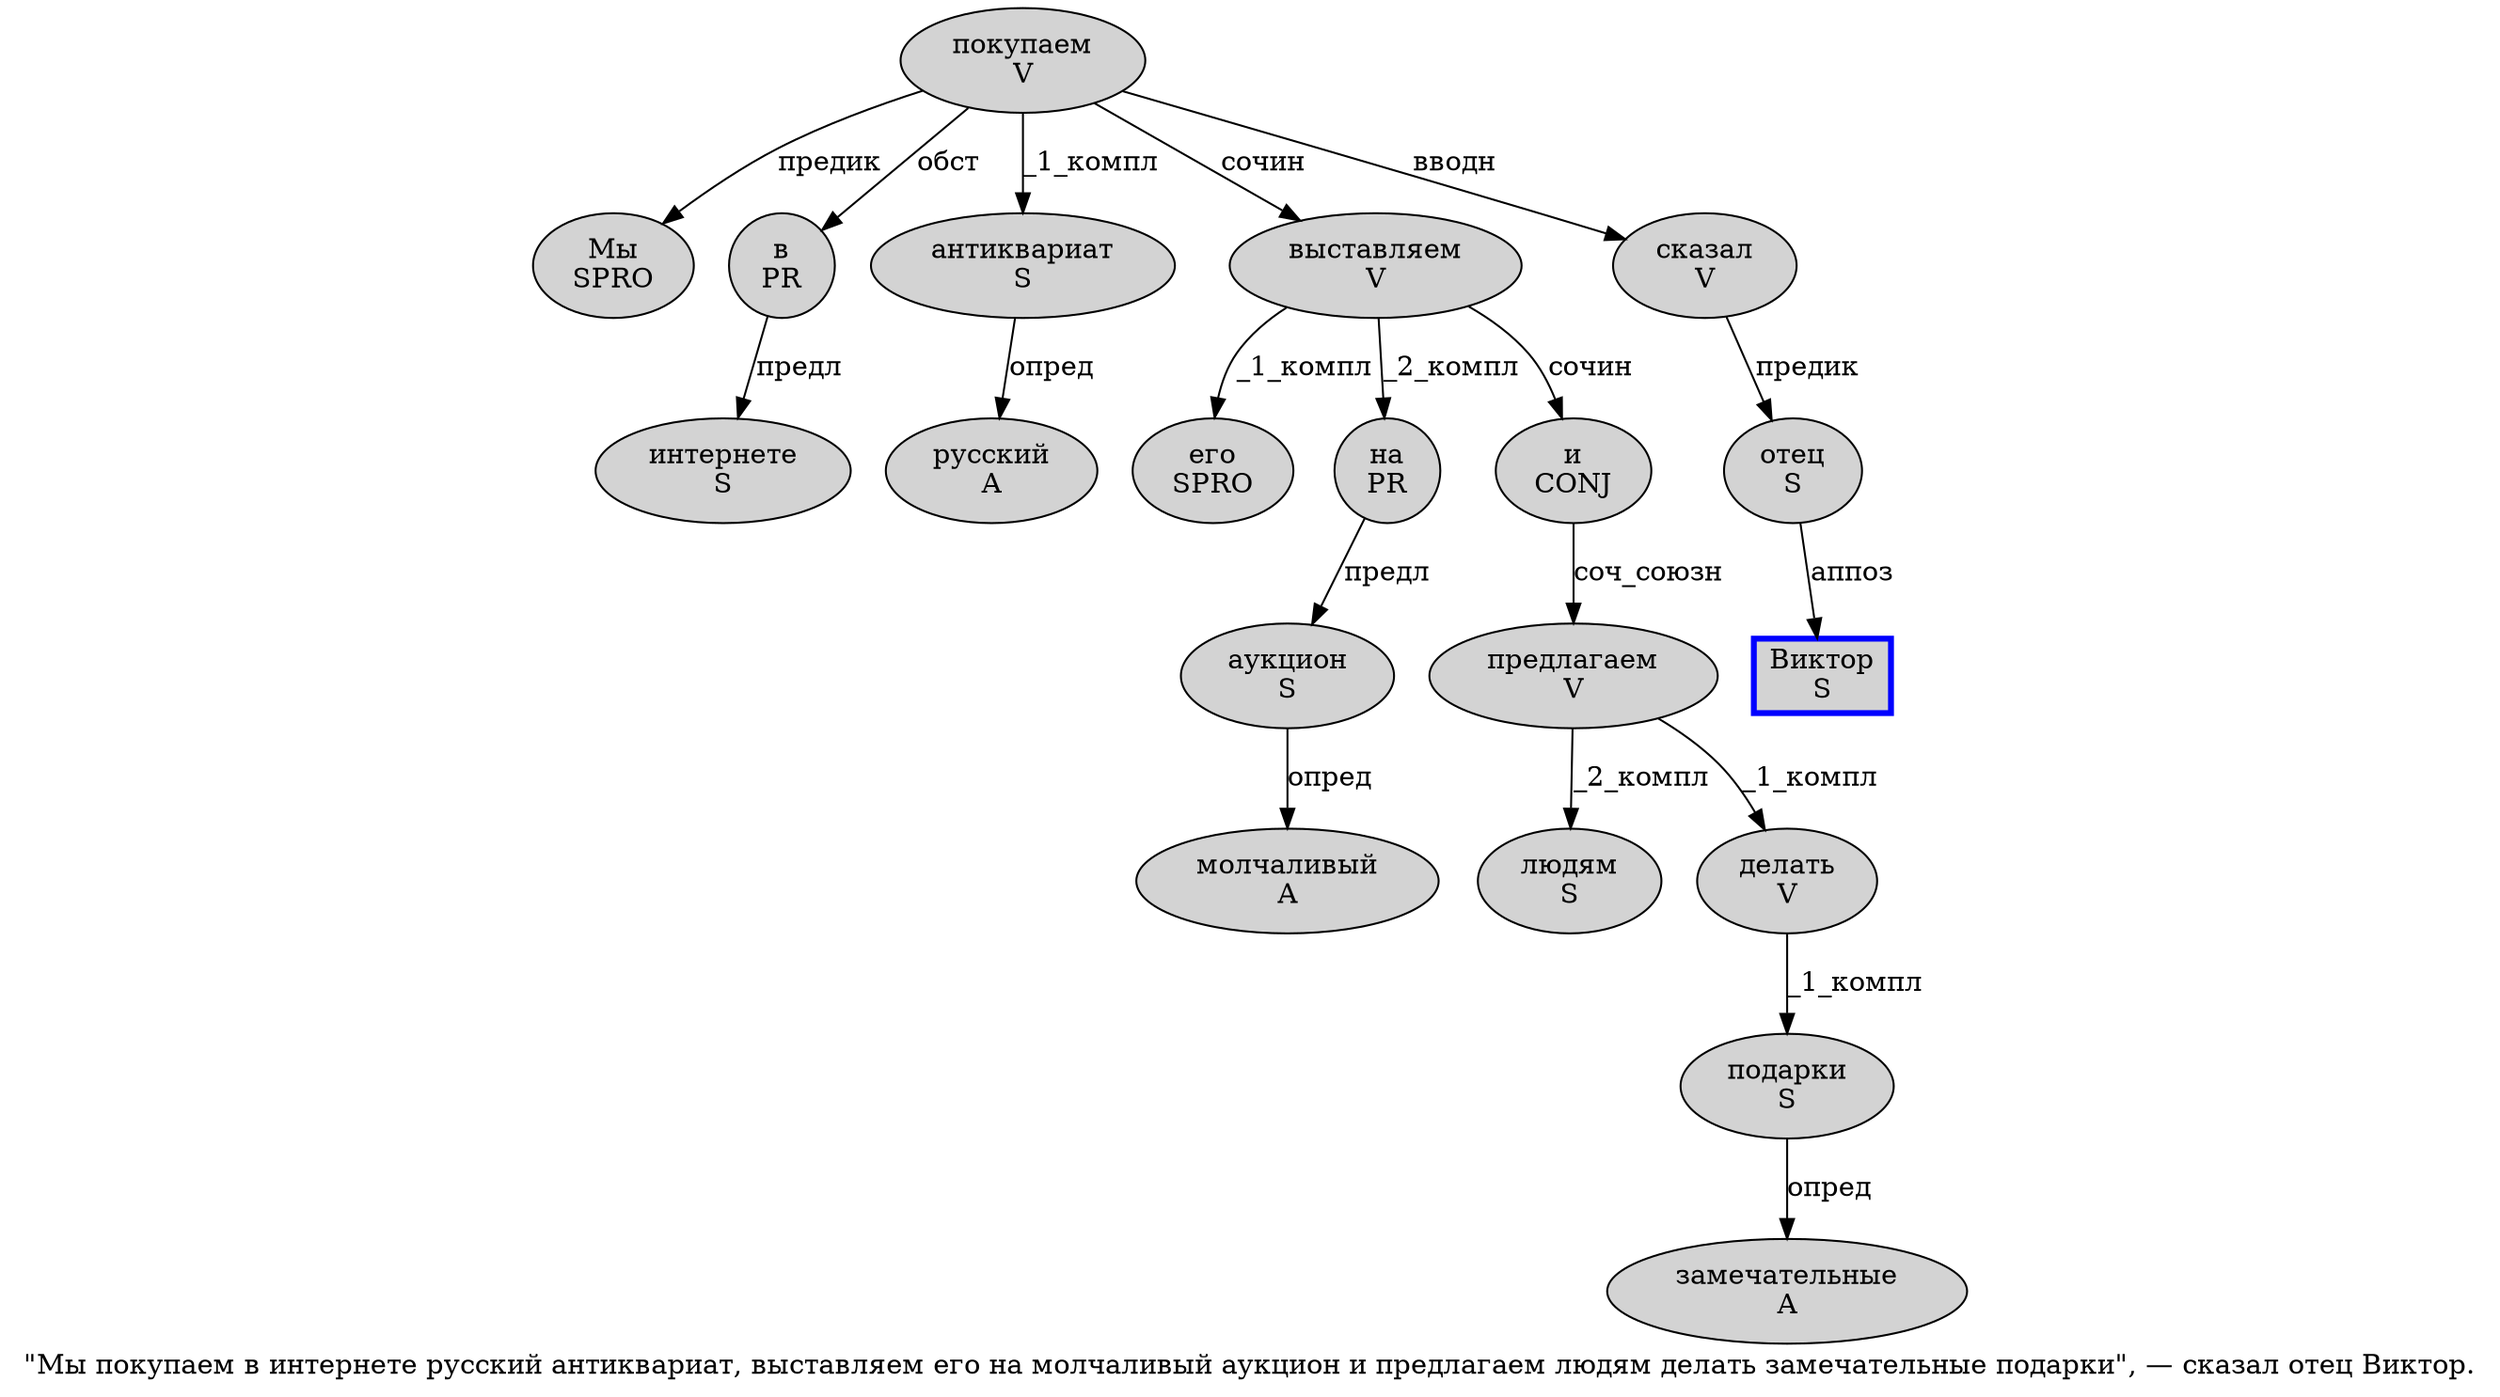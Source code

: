 digraph SENTENCE_1235 {
	graph [label="\"Мы покупаем в интернете русский антиквариат, выставляем его на молчаливый аукцион и предлагаем людям делать замечательные подарки\", — сказал отец Виктор."]
	node [style=filled]
		1 [label="Мы
SPRO" color="" fillcolor=lightgray penwidth=1 shape=ellipse]
		2 [label="покупаем
V" color="" fillcolor=lightgray penwidth=1 shape=ellipse]
		3 [label="в
PR" color="" fillcolor=lightgray penwidth=1 shape=ellipse]
		4 [label="интернете
S" color="" fillcolor=lightgray penwidth=1 shape=ellipse]
		5 [label="русский
A" color="" fillcolor=lightgray penwidth=1 shape=ellipse]
		6 [label="антиквариат
S" color="" fillcolor=lightgray penwidth=1 shape=ellipse]
		8 [label="выставляем
V" color="" fillcolor=lightgray penwidth=1 shape=ellipse]
		9 [label="его
SPRO" color="" fillcolor=lightgray penwidth=1 shape=ellipse]
		10 [label="на
PR" color="" fillcolor=lightgray penwidth=1 shape=ellipse]
		11 [label="молчаливый
A" color="" fillcolor=lightgray penwidth=1 shape=ellipse]
		12 [label="аукцион
S" color="" fillcolor=lightgray penwidth=1 shape=ellipse]
		13 [label="и
CONJ" color="" fillcolor=lightgray penwidth=1 shape=ellipse]
		14 [label="предлагаем
V" color="" fillcolor=lightgray penwidth=1 shape=ellipse]
		15 [label="людям
S" color="" fillcolor=lightgray penwidth=1 shape=ellipse]
		16 [label="делать
V" color="" fillcolor=lightgray penwidth=1 shape=ellipse]
		17 [label="замечательные
A" color="" fillcolor=lightgray penwidth=1 shape=ellipse]
		18 [label="подарки
S" color="" fillcolor=lightgray penwidth=1 shape=ellipse]
		22 [label="сказал
V" color="" fillcolor=lightgray penwidth=1 shape=ellipse]
		23 [label="отец
S" color="" fillcolor=lightgray penwidth=1 shape=ellipse]
		24 [label="Виктор
S" color=blue fillcolor=lightgray penwidth=3 shape=box]
			13 -> 14 [label="соч_союзн"]
			6 -> 5 [label="опред"]
			23 -> 24 [label="аппоз"]
			8 -> 9 [label="_1_компл"]
			8 -> 10 [label="_2_компл"]
			8 -> 13 [label="сочин"]
			22 -> 23 [label="предик"]
			18 -> 17 [label="опред"]
			14 -> 15 [label="_2_компл"]
			14 -> 16 [label="_1_компл"]
			10 -> 12 [label="предл"]
			2 -> 1 [label="предик"]
			2 -> 3 [label="обст"]
			2 -> 6 [label="_1_компл"]
			2 -> 8 [label="сочин"]
			2 -> 22 [label="вводн"]
			12 -> 11 [label="опред"]
			3 -> 4 [label="предл"]
			16 -> 18 [label="_1_компл"]
}